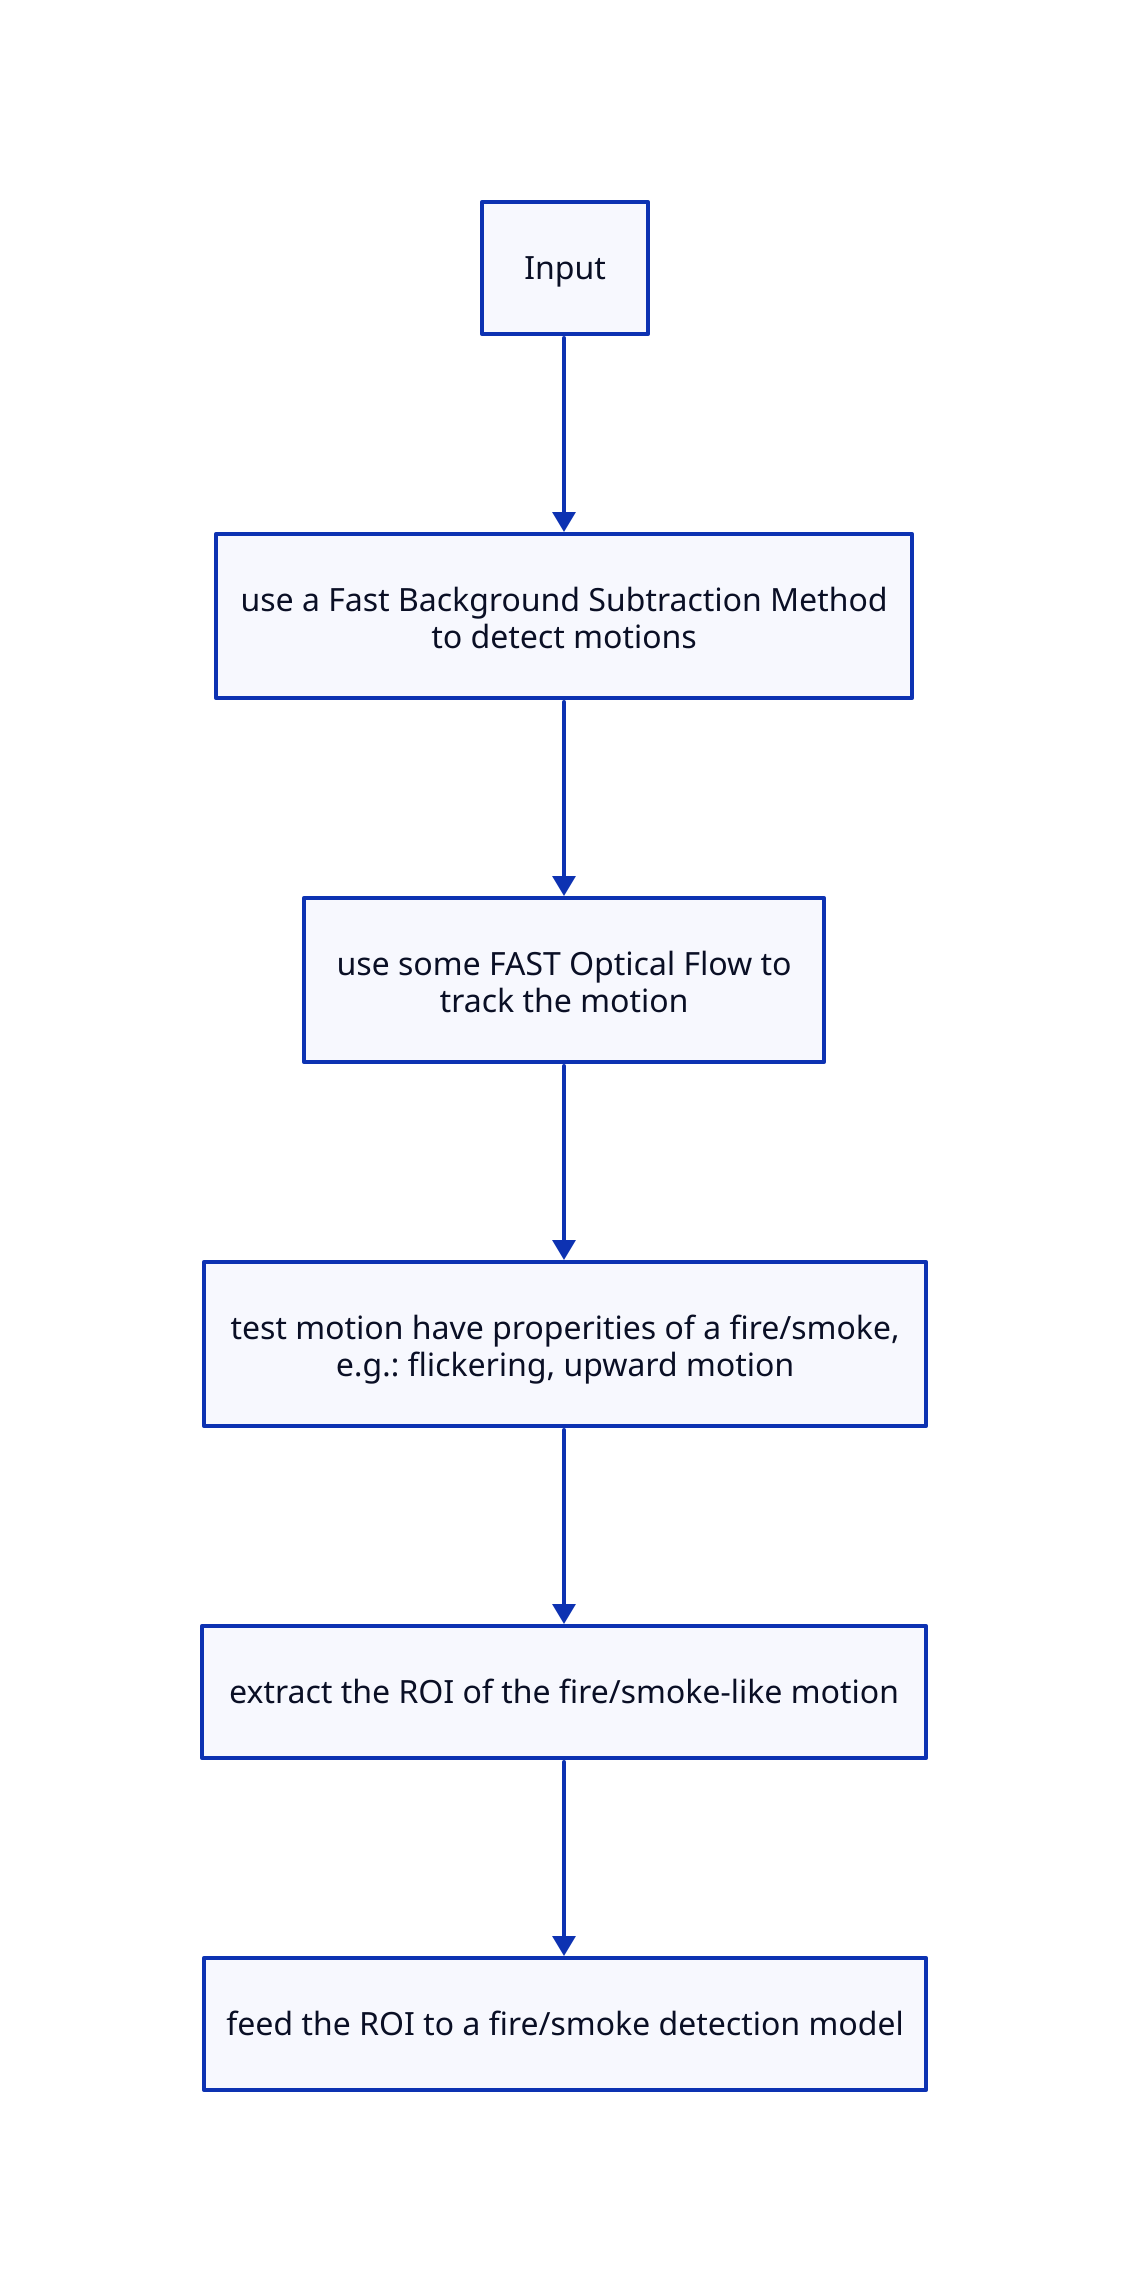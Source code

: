 vars: {
    d2-config: {
      layout-engine: elk
      theme-id: 300
    }
  }

A: Input
B: use a Fast Background Subtraction Method \n to detect motions
C: use some FAST Optical Flow to \n track the motion
D: test motion have properities of a fire/smoke, \n e.g.: flickering, upward motion
E: extract the ROI of the fire/smoke-like motion
F: feed the ROI to a fire/smoke detection model

A -> B -> C -> D -> E -> F